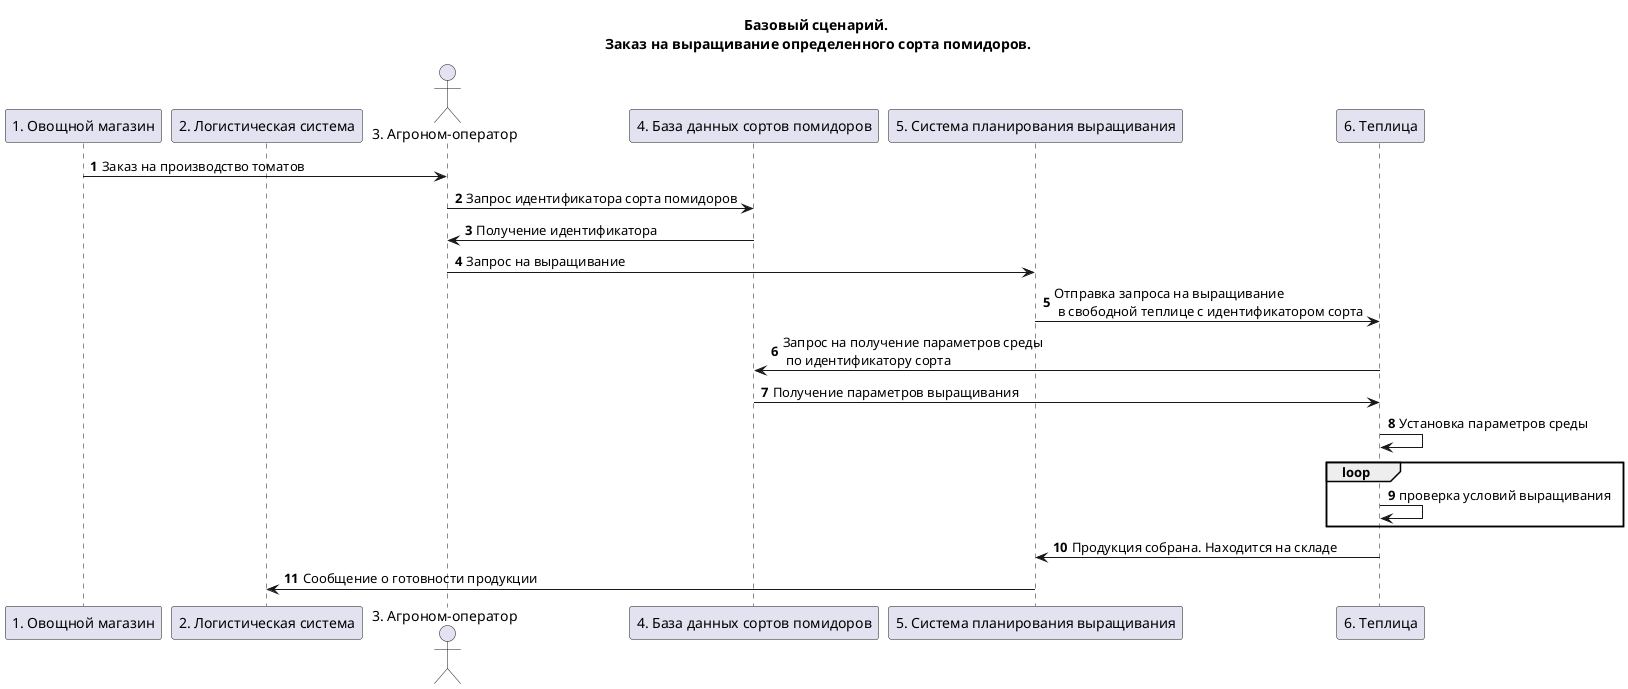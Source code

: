 @startuml "usecases"

title "Базовый сценарий.\n Заказ на выращивание определенного сорта помидоров."

participant "1. Овощной магазин" as vegetable_shop
participant "2. Логистическая система" as logistics_system
actor "3. Агроном-оператор" as operator
participant "4. База данных сортов помидоров" as tomato_db
participant "5. Система планирования выращивания" as growing_manager_system
participant "6. Теплица" as greenhouse

autonumber
vegetable_shop -> operator: Заказ на производство томатов

operator -> tomato_db: Запрос идентификатора сорта помидоров
tomato_db -> operator: Получение идентификатора

operator -> growing_manager_system: Запрос на выращивание
growing_manager_system -> greenhouse: Отправка запроса на выращивание\n в свободной теплице с идентификатором сорта

greenhouse -> tomato_db: Запрос на получение параметров среды\n по идентификатору сорта
tomato_db -> greenhouse: Получение параметров выращивания

greenhouse -> greenhouse: Установка параметров среды

loop
greenhouse -> greenhouse: проверка условий выращивания
end

greenhouse -> growing_manager_system: Продукция собрана. Находится на складе

growing_manager_system -> logistics_system: Сообщение о готовности продукции

@enduml